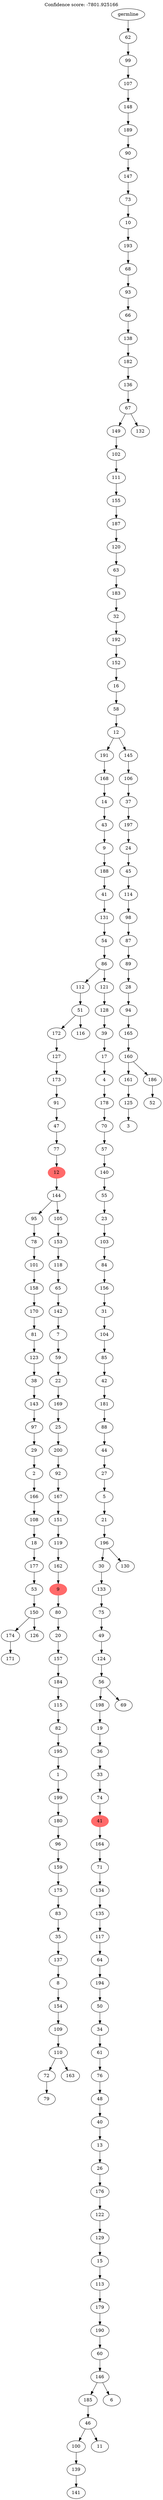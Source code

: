 digraph g {
	"199" -> "200";
	"200" [label="171"];
	"198" -> "199";
	"199" [label="174"];
	"198" -> "201";
	"201" [label="126"];
	"197" -> "198";
	"198" [label="150"];
	"196" -> "197";
	"197" [label="53"];
	"195" -> "196";
	"196" [label="177"];
	"194" -> "195";
	"195" [label="18"];
	"193" -> "194";
	"194" [label="108"];
	"192" -> "193";
	"193" [label="166"];
	"191" -> "192";
	"192" [label="2"];
	"190" -> "191";
	"191" [label="29"];
	"189" -> "190";
	"190" [label="97"];
	"188" -> "189";
	"189" [label="143"];
	"187" -> "188";
	"188" [label="38"];
	"186" -> "187";
	"187" [label="123"];
	"185" -> "186";
	"186" [label="81"];
	"184" -> "185";
	"185" [label="170"];
	"183" -> "184";
	"184" [label="158"];
	"182" -> "183";
	"183" [label="101"];
	"181" -> "182";
	"182" [label="78"];
	"178" -> "179";
	"179" [label="79"];
	"177" -> "178";
	"178" [label="72"];
	"177" -> "180";
	"180" [label="163"];
	"176" -> "177";
	"177" [label="110"];
	"175" -> "176";
	"176" [label="109"];
	"174" -> "175";
	"175" [label="154"];
	"173" -> "174";
	"174" [label="8"];
	"172" -> "173";
	"173" [label="137"];
	"171" -> "172";
	"172" [label="35"];
	"170" -> "171";
	"171" [label="83"];
	"169" -> "170";
	"170" [label="175"];
	"168" -> "169";
	"169" [label="159"];
	"167" -> "168";
	"168" [label="96"];
	"166" -> "167";
	"167" [label="180"];
	"165" -> "166";
	"166" [label="199"];
	"164" -> "165";
	"165" [label="1"];
	"163" -> "164";
	"164" [label="195"];
	"162" -> "163";
	"163" [label="82"];
	"161" -> "162";
	"162" [label="115"];
	"160" -> "161";
	"161" [label="184"];
	"159" -> "160";
	"160" [label="157"];
	"158" -> "159";
	"159" [label="20"];
	"157" -> "158";
	"158" [label="80"];
	"156" -> "157";
	"157" [color=indianred1, style=filled, label="9"];
	"155" -> "156";
	"156" [label="162"];
	"154" -> "155";
	"155" [label="119"];
	"153" -> "154";
	"154" [label="151"];
	"152" -> "153";
	"153" [label="167"];
	"151" -> "152";
	"152" [label="92"];
	"150" -> "151";
	"151" [label="200"];
	"149" -> "150";
	"150" [label="25"];
	"148" -> "149";
	"149" [label="169"];
	"147" -> "148";
	"148" [label="22"];
	"146" -> "147";
	"147" [label="59"];
	"145" -> "146";
	"146" [label="7"];
	"144" -> "145";
	"145" [label="142"];
	"143" -> "144";
	"144" [label="65"];
	"142" -> "143";
	"143" [label="118"];
	"141" -> "142";
	"142" [label="153"];
	"140" -> "141";
	"141" [label="105"];
	"140" -> "181";
	"181" [label="95"];
	"139" -> "140";
	"140" [label="144"];
	"138" -> "139";
	"139" [color=indianred1, style=filled, label="12"];
	"137" -> "138";
	"138" [label="77"];
	"136" -> "137";
	"137" [label="47"];
	"135" -> "136";
	"136" [label="91"];
	"134" -> "135";
	"135" [label="173"];
	"133" -> "134";
	"134" [label="127"];
	"132" -> "133";
	"133" [label="172"];
	"132" -> "202";
	"202" [label="116"];
	"131" -> "132";
	"132" [label="51"];
	"126" -> "127";
	"127" [label="141"];
	"125" -> "126";
	"126" [label="139"];
	"123" -> "124";
	"124" [label="11"];
	"123" -> "125";
	"125" [label="100"];
	"122" -> "123";
	"123" [label="46"];
	"121" -> "122";
	"122" [label="185"];
	"121" -> "128";
	"128" [label="6"];
	"120" -> "121";
	"121" [label="146"];
	"119" -> "120";
	"120" [label="60"];
	"118" -> "119";
	"119" [label="190"];
	"117" -> "118";
	"118" [label="179"];
	"116" -> "117";
	"117" [label="113"];
	"115" -> "116";
	"116" [label="15"];
	"114" -> "115";
	"115" [label="129"];
	"113" -> "114";
	"114" [label="122"];
	"112" -> "113";
	"113" [label="176"];
	"111" -> "112";
	"112" [label="26"];
	"110" -> "111";
	"111" [label="13"];
	"109" -> "110";
	"110" [label="40"];
	"108" -> "109";
	"109" [label="48"];
	"107" -> "108";
	"108" [label="76"];
	"106" -> "107";
	"107" [label="61"];
	"105" -> "106";
	"106" [label="34"];
	"104" -> "105";
	"105" [label="50"];
	"103" -> "104";
	"104" [label="194"];
	"102" -> "103";
	"103" [label="64"];
	"101" -> "102";
	"102" [label="117"];
	"100" -> "101";
	"101" [label="135"];
	"99" -> "100";
	"100" [label="134"];
	"98" -> "99";
	"99" [label="71"];
	"97" -> "98";
	"98" [label="164"];
	"96" -> "97";
	"97" [color=indianred1, style=filled, label="41"];
	"95" -> "96";
	"96" [label="74"];
	"94" -> "95";
	"95" [label="33"];
	"93" -> "94";
	"94" [label="36"];
	"92" -> "93";
	"93" [label="19"];
	"91" -> "92";
	"92" [label="198"];
	"91" -> "129";
	"129" [label="69"];
	"90" -> "91";
	"91" [label="56"];
	"89" -> "90";
	"90" [label="124"];
	"88" -> "89";
	"89" [label="49"];
	"87" -> "88";
	"88" [label="75"];
	"86" -> "87";
	"87" [label="133"];
	"85" -> "86";
	"86" [label="30"];
	"85" -> "130";
	"130" [label="130"];
	"84" -> "85";
	"85" [label="196"];
	"83" -> "84";
	"84" [label="21"];
	"82" -> "83";
	"83" [label="5"];
	"81" -> "82";
	"82" [label="27"];
	"80" -> "81";
	"81" [label="44"];
	"79" -> "80";
	"80" [label="88"];
	"78" -> "79";
	"79" [label="181"];
	"77" -> "78";
	"78" [label="42"];
	"76" -> "77";
	"77" [label="85"];
	"75" -> "76";
	"76" [label="104"];
	"74" -> "75";
	"75" [label="31"];
	"73" -> "74";
	"74" [label="156"];
	"72" -> "73";
	"73" [label="84"];
	"71" -> "72";
	"72" [label="103"];
	"70" -> "71";
	"71" [label="23"];
	"69" -> "70";
	"70" [label="55"];
	"68" -> "69";
	"69" [label="140"];
	"67" -> "68";
	"68" [label="57"];
	"66" -> "67";
	"67" [label="70"];
	"65" -> "66";
	"66" [label="178"];
	"64" -> "65";
	"65" [label="4"];
	"63" -> "64";
	"64" [label="17"];
	"62" -> "63";
	"63" [label="39"];
	"61" -> "62";
	"62" [label="128"];
	"60" -> "61";
	"61" [label="121"];
	"60" -> "131";
	"131" [label="112"];
	"59" -> "60";
	"60" [label="86"];
	"58" -> "59";
	"59" [label="54"];
	"57" -> "58";
	"58" [label="131"];
	"56" -> "57";
	"57" [label="41"];
	"55" -> "56";
	"56" [label="188"];
	"54" -> "55";
	"55" [label="9"];
	"53" -> "54";
	"54" [label="43"];
	"52" -> "53";
	"53" [label="14"];
	"51" -> "52";
	"52" [label="168"];
	"49" -> "50";
	"50" [label="3"];
	"48" -> "49";
	"49" [label="125"];
	"46" -> "47";
	"47" [label="52"];
	"45" -> "46";
	"46" [label="186"];
	"45" -> "48";
	"48" [label="161"];
	"44" -> "45";
	"45" [label="160"];
	"43" -> "44";
	"44" [label="165"];
	"42" -> "43";
	"43" [label="94"];
	"41" -> "42";
	"42" [label="28"];
	"40" -> "41";
	"41" [label="89"];
	"39" -> "40";
	"40" [label="87"];
	"38" -> "39";
	"39" [label="98"];
	"37" -> "38";
	"38" [label="114"];
	"36" -> "37";
	"37" [label="45"];
	"35" -> "36";
	"36" [label="24"];
	"34" -> "35";
	"35" [label="197"];
	"33" -> "34";
	"34" [label="37"];
	"32" -> "33";
	"33" [label="106"];
	"31" -> "32";
	"32" [label="145"];
	"31" -> "51";
	"51" [label="191"];
	"30" -> "31";
	"31" [label="12"];
	"29" -> "30";
	"30" [label="58"];
	"28" -> "29";
	"29" [label="16"];
	"27" -> "28";
	"28" [label="152"];
	"26" -> "27";
	"27" [label="192"];
	"25" -> "26";
	"26" [label="32"];
	"24" -> "25";
	"25" [label="183"];
	"23" -> "24";
	"24" [label="63"];
	"22" -> "23";
	"23" [label="120"];
	"21" -> "22";
	"22" [label="187"];
	"20" -> "21";
	"21" [label="155"];
	"19" -> "20";
	"20" [label="111"];
	"18" -> "19";
	"19" [label="102"];
	"17" -> "18";
	"18" [label="149"];
	"17" -> "203";
	"203" [label="132"];
	"16" -> "17";
	"17" [label="67"];
	"15" -> "16";
	"16" [label="136"];
	"14" -> "15";
	"15" [label="182"];
	"13" -> "14";
	"14" [label="138"];
	"12" -> "13";
	"13" [label="66"];
	"11" -> "12";
	"12" [label="93"];
	"10" -> "11";
	"11" [label="68"];
	"9" -> "10";
	"10" [label="193"];
	"8" -> "9";
	"9" [label="10"];
	"7" -> "8";
	"8" [label="73"];
	"6" -> "7";
	"7" [label="147"];
	"5" -> "6";
	"6" [label="90"];
	"4" -> "5";
	"5" [label="189"];
	"3" -> "4";
	"4" [label="148"];
	"2" -> "3";
	"3" [label="107"];
	"1" -> "2";
	"2" [label="99"];
	"0" -> "1";
	"1" [label="62"];
	"0" [label="germline"];
	labelloc="t";
	label="Confidence score: -7801.925166";
}
